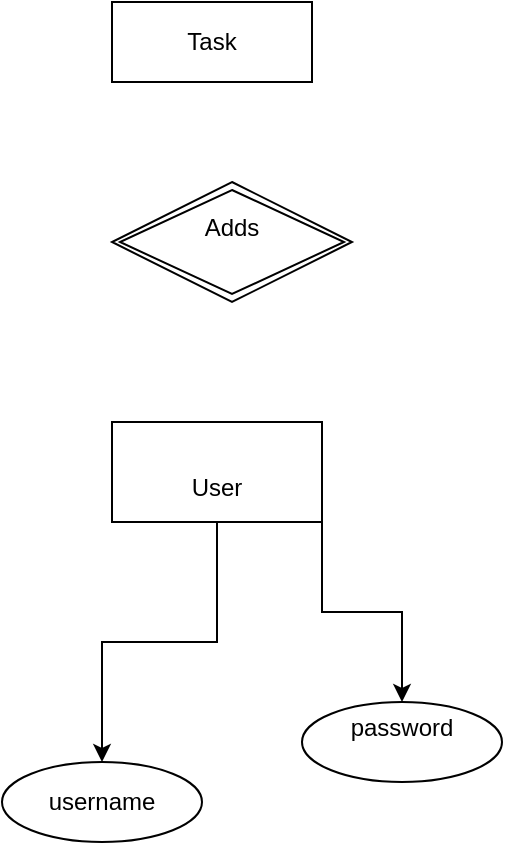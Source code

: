 <mxfile version="25.0.1">
  <diagram name="Page-1" id="gWgLEaExIyplhQgGiRtV">
    <mxGraphModel dx="1372" dy="759" grid="1" gridSize="10" guides="1" tooltips="1" connect="1" arrows="1" fold="1" page="1" pageScale="1" pageWidth="850" pageHeight="1100" math="0" shadow="0">
      <root>
        <mxCell id="0" />
        <mxCell id="1" parent="0" />
        <mxCell id="ODPvFqm4sb_6gfT_E2EF-5" style="edgeStyle=orthogonalEdgeStyle;rounded=0;orthogonalLoop=1;jettySize=auto;html=1;exitX=0.5;exitY=1;exitDx=0;exitDy=0;" edge="1" parent="1" source="ODPvFqm4sb_6gfT_E2EF-1" target="ODPvFqm4sb_6gfT_E2EF-3">
          <mxGeometry relative="1" as="geometry" />
        </mxCell>
        <mxCell id="ODPvFqm4sb_6gfT_E2EF-6" style="edgeStyle=orthogonalEdgeStyle;rounded=0;orthogonalLoop=1;jettySize=auto;html=1;exitX=1;exitY=1;exitDx=0;exitDy=0;" edge="1" parent="1" source="ODPvFqm4sb_6gfT_E2EF-1" target="ODPvFqm4sb_6gfT_E2EF-4">
          <mxGeometry relative="1" as="geometry" />
        </mxCell>
        <mxCell id="ODPvFqm4sb_6gfT_E2EF-1" value="&lt;br&gt;&lt;div&gt;User&lt;/div&gt;" style="whiteSpace=wrap;html=1;align=center;" vertex="1" parent="1">
          <mxGeometry x="375" y="390" width="105" height="50" as="geometry" />
        </mxCell>
        <mxCell id="ODPvFqm4sb_6gfT_E2EF-2" value="Task" style="whiteSpace=wrap;html=1;align=center;" vertex="1" parent="1">
          <mxGeometry x="375" y="180" width="100" height="40" as="geometry" />
        </mxCell>
        <mxCell id="ODPvFqm4sb_6gfT_E2EF-3" value="username" style="ellipse;whiteSpace=wrap;html=1;align=center;" vertex="1" parent="1">
          <mxGeometry x="320" y="560" width="100" height="40" as="geometry" />
        </mxCell>
        <mxCell id="ODPvFqm4sb_6gfT_E2EF-4" value="password&lt;div&gt;&lt;br&gt;&lt;/div&gt;" style="ellipse;whiteSpace=wrap;html=1;align=center;" vertex="1" parent="1">
          <mxGeometry x="470" y="530" width="100" height="40" as="geometry" />
        </mxCell>
        <mxCell id="ODPvFqm4sb_6gfT_E2EF-7" value="Adds&lt;div&gt;&lt;br&gt;&lt;/div&gt;" style="shape=rhombus;double=1;perimeter=rhombusPerimeter;whiteSpace=wrap;html=1;align=center;" vertex="1" parent="1">
          <mxGeometry x="375" y="270" width="120" height="60" as="geometry" />
        </mxCell>
      </root>
    </mxGraphModel>
  </diagram>
</mxfile>
